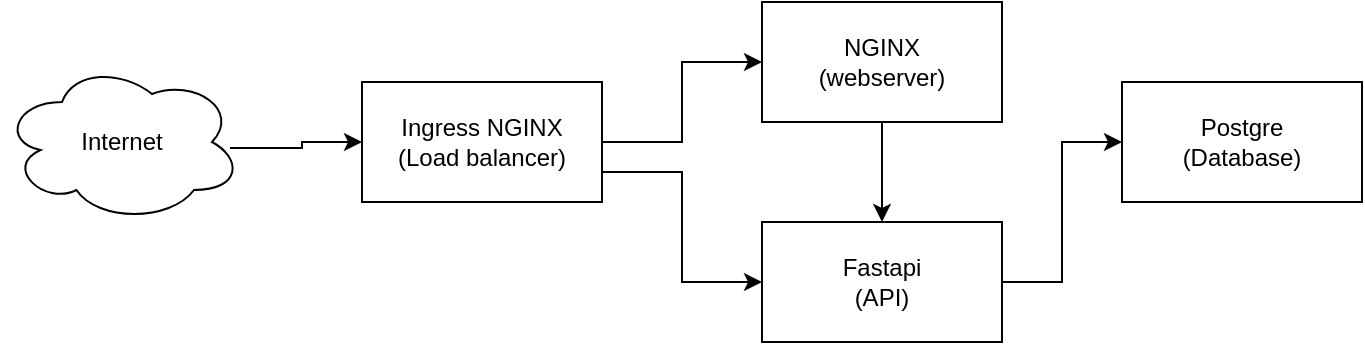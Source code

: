 <mxfile version="23.0.2" type="device">
  <diagram name="Page-1" id="46CoxesseRQjKcq4pKPv">
    <mxGraphModel dx="1314" dy="873" grid="1" gridSize="10" guides="1" tooltips="1" connect="1" arrows="1" fold="1" page="1" pageScale="1" pageWidth="2339" pageHeight="3300" math="0" shadow="0">
      <root>
        <mxCell id="0" />
        <mxCell id="1" parent="0" />
        <mxCell id="AvoYs_XFrnwgugaDLMyx-14" style="edgeStyle=orthogonalEdgeStyle;rounded=0;orthogonalLoop=1;jettySize=auto;html=1;exitX=0.5;exitY=1;exitDx=0;exitDy=0;entryX=0.5;entryY=0;entryDx=0;entryDy=0;" parent="1" source="AvoYs_XFrnwgugaDLMyx-1" target="AvoYs_XFrnwgugaDLMyx-3" edge="1">
          <mxGeometry relative="1" as="geometry" />
        </mxCell>
        <mxCell id="AvoYs_XFrnwgugaDLMyx-1" value="NGINX&lt;br&gt;(webserver)" style="rounded=0;whiteSpace=wrap;html=1;" parent="1" vertex="1">
          <mxGeometry x="440" y="200" width="120" height="60" as="geometry" />
        </mxCell>
        <mxCell id="AvoYs_XFrnwgugaDLMyx-11" style="edgeStyle=orthogonalEdgeStyle;rounded=0;orthogonalLoop=1;jettySize=auto;html=1;exitX=1;exitY=0.5;exitDx=0;exitDy=0;entryX=0;entryY=0.5;entryDx=0;entryDy=0;" parent="1" source="AvoYs_XFrnwgugaDLMyx-2" target="AvoYs_XFrnwgugaDLMyx-1" edge="1">
          <mxGeometry relative="1" as="geometry" />
        </mxCell>
        <mxCell id="AvoYs_XFrnwgugaDLMyx-12" style="edgeStyle=orthogonalEdgeStyle;rounded=0;orthogonalLoop=1;jettySize=auto;html=1;exitX=1;exitY=0.75;exitDx=0;exitDy=0;entryX=0;entryY=0.5;entryDx=0;entryDy=0;" parent="1" source="AvoYs_XFrnwgugaDLMyx-2" target="AvoYs_XFrnwgugaDLMyx-3" edge="1">
          <mxGeometry relative="1" as="geometry" />
        </mxCell>
        <mxCell id="AvoYs_XFrnwgugaDLMyx-2" value="Ingress NGINX&lt;br&gt;(Load balancer)" style="rounded=0;whiteSpace=wrap;html=1;" parent="1" vertex="1">
          <mxGeometry x="240" y="240" width="120" height="60" as="geometry" />
        </mxCell>
        <mxCell id="AvoYs_XFrnwgugaDLMyx-13" style="edgeStyle=orthogonalEdgeStyle;rounded=0;orthogonalLoop=1;jettySize=auto;html=1;exitX=1;exitY=0.5;exitDx=0;exitDy=0;entryX=0;entryY=0.5;entryDx=0;entryDy=0;" parent="1" source="AvoYs_XFrnwgugaDLMyx-3" target="AvoYs_XFrnwgugaDLMyx-4" edge="1">
          <mxGeometry relative="1" as="geometry" />
        </mxCell>
        <mxCell id="AvoYs_XFrnwgugaDLMyx-3" value="Fastapi&lt;br&gt;(API)" style="rounded=0;whiteSpace=wrap;html=1;" parent="1" vertex="1">
          <mxGeometry x="440" y="310" width="120" height="60" as="geometry" />
        </mxCell>
        <mxCell id="AvoYs_XFrnwgugaDLMyx-4" value="Postgre&lt;br&gt;(Database)" style="rounded=0;whiteSpace=wrap;html=1;" parent="1" vertex="1">
          <mxGeometry x="620" y="240" width="120" height="60" as="geometry" />
        </mxCell>
        <mxCell id="AvoYs_XFrnwgugaDLMyx-7" style="edgeStyle=orthogonalEdgeStyle;rounded=0;orthogonalLoop=1;jettySize=auto;html=1;entryX=0;entryY=0.5;entryDx=0;entryDy=0;exitX=0.95;exitY=0.538;exitDx=0;exitDy=0;exitPerimeter=0;" parent="1" source="AvoYs_XFrnwgugaDLMyx-8" target="AvoYs_XFrnwgugaDLMyx-2" edge="1">
          <mxGeometry relative="1" as="geometry">
            <mxPoint x="190" y="270" as="sourcePoint" />
          </mxGeometry>
        </mxCell>
        <mxCell id="AvoYs_XFrnwgugaDLMyx-8" value="Internet" style="ellipse;shape=cloud;whiteSpace=wrap;html=1;" parent="1" vertex="1">
          <mxGeometry x="60" y="230" width="120" height="80" as="geometry" />
        </mxCell>
      </root>
    </mxGraphModel>
  </diagram>
</mxfile>
